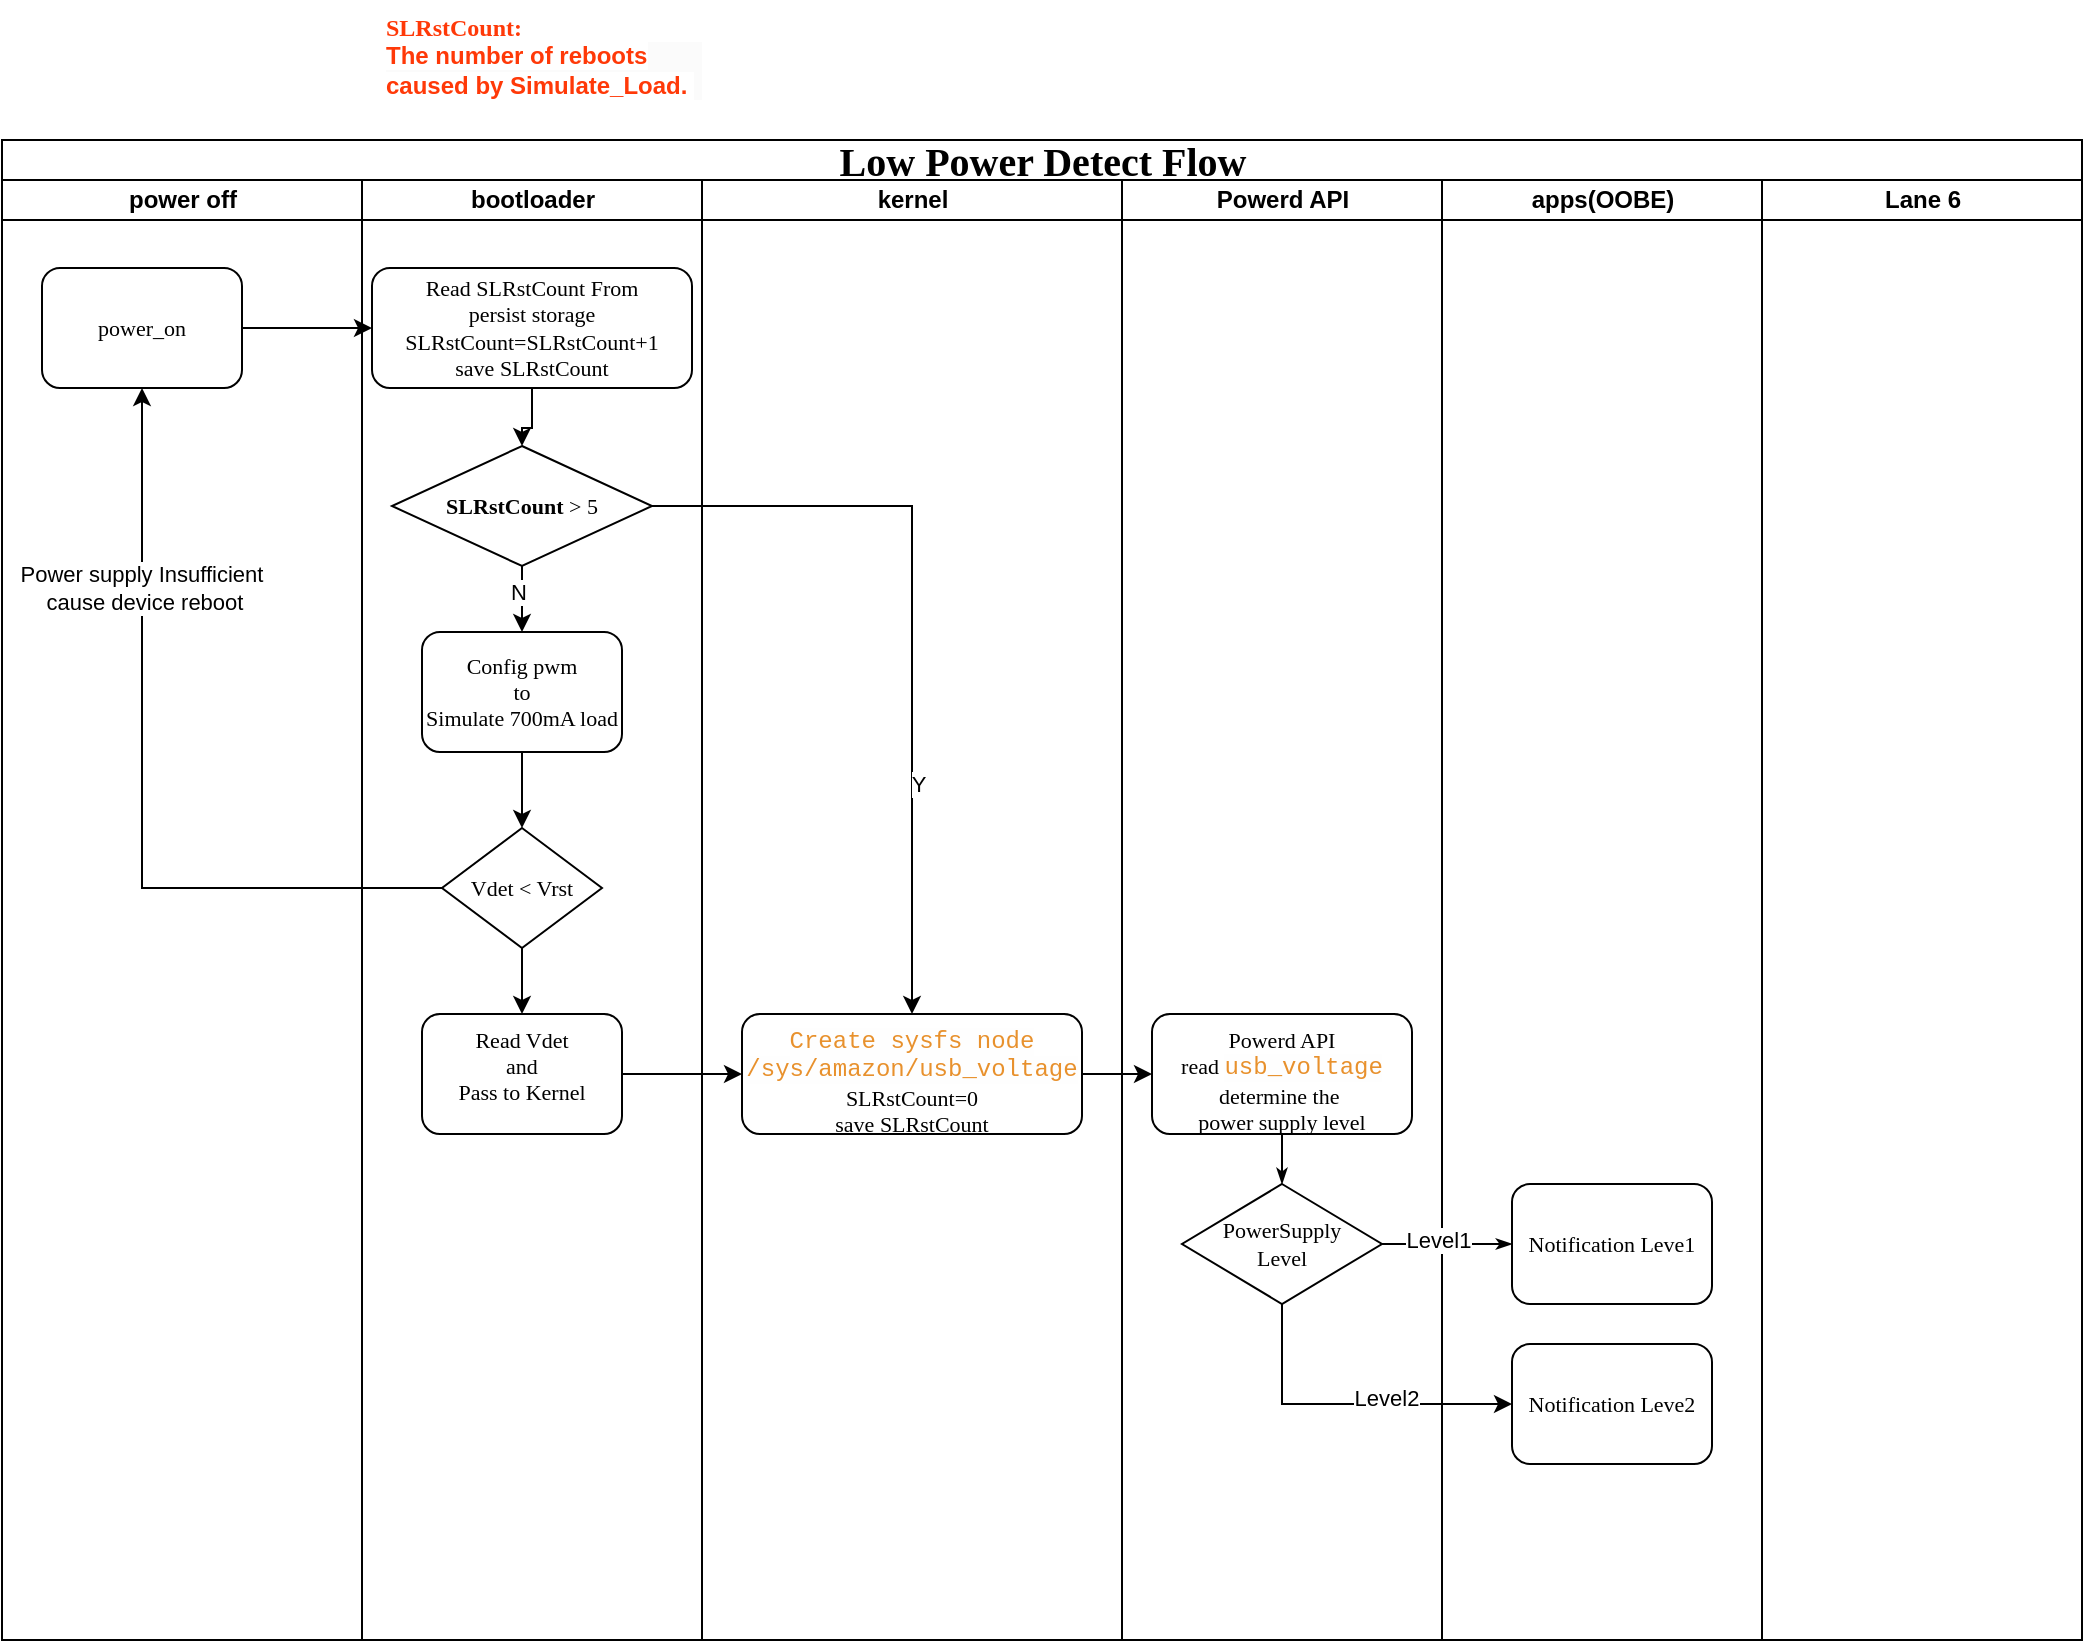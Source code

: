 <mxfile version="24.9.1">
  <diagram name="Page-1" id="74e2e168-ea6b-b213-b513-2b3c1d86103e">
    <mxGraphModel dx="2074" dy="1971" grid="1" gridSize="10" guides="1" tooltips="1" connect="1" arrows="1" fold="1" page="1" pageScale="1" pageWidth="1100" pageHeight="850" background="none" math="0" shadow="0">
      <root>
        <mxCell id="0" />
        <mxCell id="1" parent="0" />
        <mxCell id="77e6c97f196da883-1" value="&lt;font style=&quot;font-size: 20px;&quot;&gt;Low Power Detect Flow&lt;/font&gt;" style="swimlane;html=1;childLayout=stackLayout;startSize=20;rounded=0;shadow=0;labelBackgroundColor=none;strokeWidth=1;fontFamily=Verdana;fontSize=8;align=center;" parent="1" vertex="1">
          <mxGeometry x="70" y="40" width="1040" height="750" as="geometry" />
        </mxCell>
        <mxCell id="77e6c97f196da883-2" value="power off" style="swimlane;html=1;startSize=20;" parent="77e6c97f196da883-1" vertex="1">
          <mxGeometry y="20" width="180" height="730" as="geometry" />
        </mxCell>
        <mxCell id="77e6c97f196da883-8" value="power_on" style="rounded=1;whiteSpace=wrap;html=1;shadow=0;labelBackgroundColor=none;strokeWidth=1;fontFamily=Verdana;fontSize=11;align=center;" parent="77e6c97f196da883-2" vertex="1">
          <mxGeometry x="20" y="44" width="100" height="60" as="geometry" />
        </mxCell>
        <mxCell id="77e6c97f196da883-3" value="bootloader" style="swimlane;html=1;startSize=20;" parent="77e6c97f196da883-1" vertex="1">
          <mxGeometry x="180" y="20" width="170" height="730" as="geometry" />
        </mxCell>
        <mxCell id="X5SGGmR4GnR41LdHTve2-12" value="" style="edgeStyle=orthogonalEdgeStyle;rounded=0;orthogonalLoop=1;jettySize=auto;html=1;" edge="1" parent="77e6c97f196da883-3" source="77e6c97f196da883-11" target="77e6c97f196da883-13">
          <mxGeometry relative="1" as="geometry" />
        </mxCell>
        <mxCell id="77e6c97f196da883-11" value="Config pwm&lt;br&gt;to &lt;br&gt;Simulate 700mA load" style="rounded=1;whiteSpace=wrap;html=1;shadow=0;labelBackgroundColor=none;strokeWidth=1;fontFamily=Verdana;fontSize=11;align=center;" parent="77e6c97f196da883-3" vertex="1">
          <mxGeometry x="30" y="226" width="100" height="60" as="geometry" />
        </mxCell>
        <mxCell id="X5SGGmR4GnR41LdHTve2-8" value="Read Vdet&lt;div&gt;and&lt;/div&gt;&lt;div&gt;Pass to Kernel&lt;/div&gt;" style="rounded=1;whiteSpace=wrap;html=1;shadow=0;labelBackgroundColor=none;strokeWidth=1;fontFamily=Verdana;fontSize=11;align=center;verticalAlign=top;" vertex="1" parent="77e6c97f196da883-3">
          <mxGeometry x="30" y="417" width="100" height="60" as="geometry" />
        </mxCell>
        <mxCell id="X5SGGmR4GnR41LdHTve2-13" value="" style="edgeStyle=orthogonalEdgeStyle;rounded=0;orthogonalLoop=1;jettySize=auto;html=1;" edge="1" parent="77e6c97f196da883-3" source="77e6c97f196da883-13" target="X5SGGmR4GnR41LdHTve2-8">
          <mxGeometry relative="1" as="geometry" />
        </mxCell>
        <mxCell id="77e6c97f196da883-13" value="&lt;span style=&quot;font-size: 11px;&quot;&gt;Vdet &amp;lt; Vrst&lt;/span&gt;" style="rhombus;whiteSpace=wrap;html=1;rounded=0;shadow=0;labelBackgroundColor=none;strokeWidth=1;fontFamily=Verdana;fontSize=8;align=center;" parent="77e6c97f196da883-3" vertex="1">
          <mxGeometry x="40" y="324" width="80" height="60" as="geometry" />
        </mxCell>
        <mxCell id="X5SGGmR4GnR41LdHTve2-27" value="" style="edgeStyle=orthogonalEdgeStyle;rounded=0;orthogonalLoop=1;jettySize=auto;html=1;" edge="1" parent="77e6c97f196da883-3" source="X5SGGmR4GnR41LdHTve2-22" target="X5SGGmR4GnR41LdHTve2-25">
          <mxGeometry relative="1" as="geometry" />
        </mxCell>
        <mxCell id="X5SGGmR4GnR41LdHTve2-22" value="Read SLRstCount From&lt;div&gt;persist storage&lt;/div&gt;&lt;div&gt;SLRstCount=&lt;span style=&quot;background-color: initial;&quot;&gt;SLRstCount+1&lt;/span&gt;&lt;/div&gt;&lt;div&gt;save&amp;nbsp;&lt;span style=&quot;background-color: initial;&quot;&gt;SLRstCount&lt;/span&gt;&lt;/div&gt;" style="rounded=1;whiteSpace=wrap;html=1;shadow=0;labelBackgroundColor=none;strokeWidth=1;fontFamily=Verdana;fontSize=11;align=center;" vertex="1" parent="77e6c97f196da883-3">
          <mxGeometry x="5" y="44" width="160" height="60" as="geometry" />
        </mxCell>
        <mxCell id="X5SGGmR4GnR41LdHTve2-26" value="" style="edgeStyle=orthogonalEdgeStyle;rounded=0;orthogonalLoop=1;jettySize=auto;html=1;" edge="1" parent="77e6c97f196da883-3" source="X5SGGmR4GnR41LdHTve2-25" target="77e6c97f196da883-11">
          <mxGeometry relative="1" as="geometry" />
        </mxCell>
        <mxCell id="X5SGGmR4GnR41LdHTve2-30" value="N" style="edgeLabel;html=1;align=center;verticalAlign=middle;resizable=0;points=[];" vertex="1" connectable="0" parent="X5SGGmR4GnR41LdHTve2-26">
          <mxGeometry x="0.382" y="-2" relative="1" as="geometry">
            <mxPoint y="-6" as="offset" />
          </mxGeometry>
        </mxCell>
        <mxCell id="X5SGGmR4GnR41LdHTve2-25" value="&lt;b style=&quot;font-size: 11px;&quot;&gt;SLRstCount&lt;/b&gt;&lt;span style=&quot;font-size: 11px;&quot;&gt;&amp;nbsp;&amp;gt; 5&lt;/span&gt;" style="rhombus;whiteSpace=wrap;html=1;rounded=0;shadow=0;labelBackgroundColor=none;strokeWidth=1;fontFamily=Verdana;fontSize=8;align=center;" vertex="1" parent="77e6c97f196da883-3">
          <mxGeometry x="15" y="133" width="130" height="60" as="geometry" />
        </mxCell>
        <mxCell id="77e6c97f196da883-4" value="kernel" style="swimlane;html=1;startSize=20;" parent="77e6c97f196da883-1" vertex="1">
          <mxGeometry x="350" y="20" width="210" height="730" as="geometry" />
        </mxCell>
        <mxCell id="77e6c97f196da883-12" value="&lt;span style=&quot;color: rgb(232, 145, 45); font-family: Monaco, Menlo, Consolas, &amp;quot;Courier New&amp;quot;, monospace; font-size: 12px; font-variant-ligatures: none; text-align: left; white-space-collapse: preserve; background-color: rgba(232, 232, 232, 0.04);&quot;&gt;Create sysfs node&lt;br&gt;/sys/amazon/usb_voltage&lt;/span&gt;&lt;div&gt;SLRstCount=0&lt;/div&gt;&lt;div&gt;save&amp;nbsp;&lt;span style=&quot;background-color: initial;&quot;&gt;SLRstCount&lt;/span&gt;&lt;/div&gt;" style="rounded=1;whiteSpace=wrap;html=1;shadow=0;labelBackgroundColor=none;strokeWidth=1;fontFamily=Verdana;fontSize=11;align=center;verticalAlign=top;" parent="77e6c97f196da883-4" vertex="1">
          <mxGeometry x="20" y="417" width="170" height="60" as="geometry" />
        </mxCell>
        <mxCell id="77e6c97f196da883-5" value="Powerd API" style="swimlane;html=1;startSize=20;" parent="77e6c97f196da883-1" vertex="1">
          <mxGeometry x="560" y="20" width="160" height="730" as="geometry" />
        </mxCell>
        <mxCell id="77e6c97f196da883-15" value="Powerd API&lt;div&gt;read&amp;nbsp;&lt;span style=&quot;background-color: rgba(232, 232, 232, 0.04); color: rgb(232, 145, 45); font-family: Monaco, Menlo, Consolas, &amp;quot;Courier New&amp;quot;, monospace; font-size: 12px; font-variant-ligatures: none; text-align: left; white-space-collapse: preserve;&quot;&gt;usb_voltage&lt;/span&gt;&lt;/div&gt;&lt;div&gt;determine the&amp;nbsp;&lt;/div&gt;&lt;div&gt;power supply level&lt;/div&gt;" style="rounded=1;whiteSpace=wrap;html=1;shadow=0;labelBackgroundColor=none;strokeWidth=1;fontFamily=Verdana;fontSize=11;align=center;verticalAlign=top;" parent="77e6c97f196da883-5" vertex="1">
          <mxGeometry x="15" y="417" width="130" height="60" as="geometry" />
        </mxCell>
        <mxCell id="77e6c97f196da883-16" value="PowerSupply&lt;br&gt;Level" style="rhombus;whiteSpace=wrap;html=1;rounded=0;shadow=0;labelBackgroundColor=none;strokeWidth=1;fontFamily=Verdana;fontSize=11;align=center;" parent="77e6c97f196da883-5" vertex="1">
          <mxGeometry x="30" y="502" width="100" height="60" as="geometry" />
        </mxCell>
        <mxCell id="77e6c97f196da883-34" style="edgeStyle=orthogonalEdgeStyle;rounded=1;html=1;labelBackgroundColor=none;startArrow=none;startFill=0;startSize=5;endArrow=classicThin;endFill=1;endSize=5;jettySize=auto;orthogonalLoop=1;strokeColor=#000000;strokeWidth=1;fontFamily=Verdana;fontSize=8;fontColor=#000000;" parent="77e6c97f196da883-5" source="77e6c97f196da883-15" target="77e6c97f196da883-16" edge="1">
          <mxGeometry relative="1" as="geometry" />
        </mxCell>
        <mxCell id="77e6c97f196da883-6" value="apps(OOBE)" style="swimlane;html=1;startSize=20;" parent="77e6c97f196da883-1" vertex="1">
          <mxGeometry x="720" y="20" width="160" height="730" as="geometry" />
        </mxCell>
        <mxCell id="77e6c97f196da883-18" value="Notification Leve2" style="rounded=1;whiteSpace=wrap;html=1;shadow=0;labelBackgroundColor=none;strokeWidth=1;fontFamily=Verdana;fontSize=11;align=center;" parent="77e6c97f196da883-6" vertex="1">
          <mxGeometry x="35" y="582" width="100" height="60" as="geometry" />
        </mxCell>
        <mxCell id="77e6c97f196da883-17" value="Notification Leve1" style="rounded=1;whiteSpace=wrap;html=1;shadow=0;labelBackgroundColor=none;strokeWidth=1;fontFamily=Verdana;fontSize=11;align=center;" parent="77e6c97f196da883-6" vertex="1">
          <mxGeometry x="35" y="502" width="100" height="60" as="geometry" />
        </mxCell>
        <mxCell id="77e6c97f196da883-7" value="Lane 6" style="swimlane;html=1;startSize=20;" parent="77e6c97f196da883-1" vertex="1">
          <mxGeometry x="880" y="20" width="160" height="730" as="geometry" />
        </mxCell>
        <mxCell id="X5SGGmR4GnR41LdHTve2-10" style="edgeStyle=orthogonalEdgeStyle;rounded=0;orthogonalLoop=1;jettySize=auto;html=1;entryX=0.5;entryY=1;entryDx=0;entryDy=0;exitX=0;exitY=0.5;exitDx=0;exitDy=0;" edge="1" parent="77e6c97f196da883-1" source="77e6c97f196da883-13" target="77e6c97f196da883-8">
          <mxGeometry relative="1" as="geometry">
            <mxPoint x="130" y="431" as="sourcePoint" />
            <mxPoint x="70" y="144" as="targetPoint" />
            <Array as="points">
              <mxPoint x="70" y="374" />
            </Array>
          </mxGeometry>
        </mxCell>
        <mxCell id="X5SGGmR4GnR41LdHTve2-11" value="Power supply Insufficient&amp;nbsp;&lt;br&gt;cause device reboot" style="edgeLabel;html=1;align=center;verticalAlign=middle;resizable=0;points=[];" vertex="1" connectable="0" parent="X5SGGmR4GnR41LdHTve2-10">
          <mxGeometry x="0.5" y="-1" relative="1" as="geometry">
            <mxPoint as="offset" />
          </mxGeometry>
        </mxCell>
        <mxCell id="X5SGGmR4GnR41LdHTve2-14" value="" style="edgeStyle=orthogonalEdgeStyle;rounded=0;orthogonalLoop=1;jettySize=auto;html=1;" edge="1" parent="77e6c97f196da883-1" source="X5SGGmR4GnR41LdHTve2-8" target="77e6c97f196da883-12">
          <mxGeometry relative="1" as="geometry" />
        </mxCell>
        <mxCell id="X5SGGmR4GnR41LdHTve2-15" value="" style="edgeStyle=orthogonalEdgeStyle;rounded=0;orthogonalLoop=1;jettySize=auto;html=1;" edge="1" parent="77e6c97f196da883-1" source="77e6c97f196da883-12" target="77e6c97f196da883-15">
          <mxGeometry relative="1" as="geometry" />
        </mxCell>
        <mxCell id="77e6c97f196da883-35" style="edgeStyle=orthogonalEdgeStyle;rounded=1;html=1;labelBackgroundColor=none;startArrow=none;startFill=0;startSize=5;endArrow=classicThin;endFill=1;endSize=5;jettySize=auto;orthogonalLoop=1;strokeWidth=1;fontFamily=Verdana;fontSize=8" parent="77e6c97f196da883-1" source="77e6c97f196da883-16" target="77e6c97f196da883-17" edge="1">
          <mxGeometry relative="1" as="geometry" />
        </mxCell>
        <mxCell id="X5SGGmR4GnR41LdHTve2-21" value="Level1" style="edgeLabel;html=1;align=center;verticalAlign=middle;resizable=0;points=[];" vertex="1" connectable="0" parent="77e6c97f196da883-35">
          <mxGeometry x="-0.133" y="2" relative="1" as="geometry">
            <mxPoint as="offset" />
          </mxGeometry>
        </mxCell>
        <mxCell id="X5SGGmR4GnR41LdHTve2-18" style="edgeStyle=orthogonalEdgeStyle;rounded=0;orthogonalLoop=1;jettySize=auto;html=1;entryX=0;entryY=0.5;entryDx=0;entryDy=0;exitX=0.5;exitY=1;exitDx=0;exitDy=0;" edge="1" parent="77e6c97f196da883-1" source="77e6c97f196da883-16" target="77e6c97f196da883-18">
          <mxGeometry relative="1" as="geometry" />
        </mxCell>
        <mxCell id="X5SGGmR4GnR41LdHTve2-20" value="Level2" style="edgeLabel;html=1;align=center;verticalAlign=middle;resizable=0;points=[];" vertex="1" connectable="0" parent="X5SGGmR4GnR41LdHTve2-18">
          <mxGeometry x="0.239" y="3" relative="1" as="geometry">
            <mxPoint as="offset" />
          </mxGeometry>
        </mxCell>
        <mxCell id="X5SGGmR4GnR41LdHTve2-28" style="edgeStyle=orthogonalEdgeStyle;rounded=0;orthogonalLoop=1;jettySize=auto;html=1;" edge="1" parent="77e6c97f196da883-1" source="X5SGGmR4GnR41LdHTve2-25" target="77e6c97f196da883-12">
          <mxGeometry relative="1" as="geometry" />
        </mxCell>
        <mxCell id="X5SGGmR4GnR41LdHTve2-29" value="Y" style="edgeLabel;html=1;align=center;verticalAlign=middle;resizable=0;points=[];" vertex="1" connectable="0" parent="X5SGGmR4GnR41LdHTve2-28">
          <mxGeometry x="0.402" y="3" relative="1" as="geometry">
            <mxPoint as="offset" />
          </mxGeometry>
        </mxCell>
        <mxCell id="X5SGGmR4GnR41LdHTve2-31" value="" style="edgeStyle=orthogonalEdgeStyle;rounded=0;orthogonalLoop=1;jettySize=auto;html=1;" edge="1" parent="77e6c97f196da883-1" source="77e6c97f196da883-8" target="X5SGGmR4GnR41LdHTve2-22">
          <mxGeometry relative="1" as="geometry" />
        </mxCell>
        <mxCell id="X5SGGmR4GnR41LdHTve2-32" value="&lt;b&gt;&lt;font color=&quot;#ff3908&quot;&gt;&lt;span style=&quot;font-family: Verdana;&quot;&gt;SLRstCount:&lt;/span&gt;&lt;br style=&quot;forced-color-adjust: none; font-family: Verdana; font-style: normal; font-variant-ligatures: normal; font-variant-caps: normal; letter-spacing: normal; orphans: 2; text-indent: 0px; text-transform: none; widows: 2; word-spacing: 0px; -webkit-text-stroke-width: 0px; white-space: normal; background-color: rgb(251, 251, 251); text-decoration-thickness: initial; text-decoration-style: initial; text-decoration-color: initial;&quot;&gt;&lt;/font&gt;&lt;/b&gt;&lt;div style=&quot;forced-color-adjust: none; font-family: Verdana; font-style: normal; font-variant-ligatures: normal; font-variant-caps: normal; letter-spacing: normal; orphans: 2; text-indent: 0px; text-transform: none; widows: 2; word-spacing: 0px; -webkit-text-stroke-width: 0px; white-space: normal; background-color: rgb(251, 251, 251); text-decoration-thickness: initial; text-decoration-style: initial; text-decoration-color: initial;&quot;&gt;&lt;span style=&quot;font-family: &amp;quot;Amazon Ember&amp;quot;, &amp;quot;Amazon Ember Arabic&amp;quot;, Arial, sans-serif; background-color: rgb(255, 255, 255);&quot;&gt;&lt;b style=&quot;&quot;&gt;&lt;font color=&quot;#ff3908&quot;&gt;The number of reboots caused by Simulate_Load.&amp;nbsp;&lt;/font&gt;&lt;/b&gt;&lt;/span&gt;&lt;/div&gt;" style="text;whiteSpace=wrap;html=1;align=left;" vertex="1" parent="1">
          <mxGeometry x="260" y="-30" width="160" height="60" as="geometry" />
        </mxCell>
      </root>
    </mxGraphModel>
  </diagram>
</mxfile>
